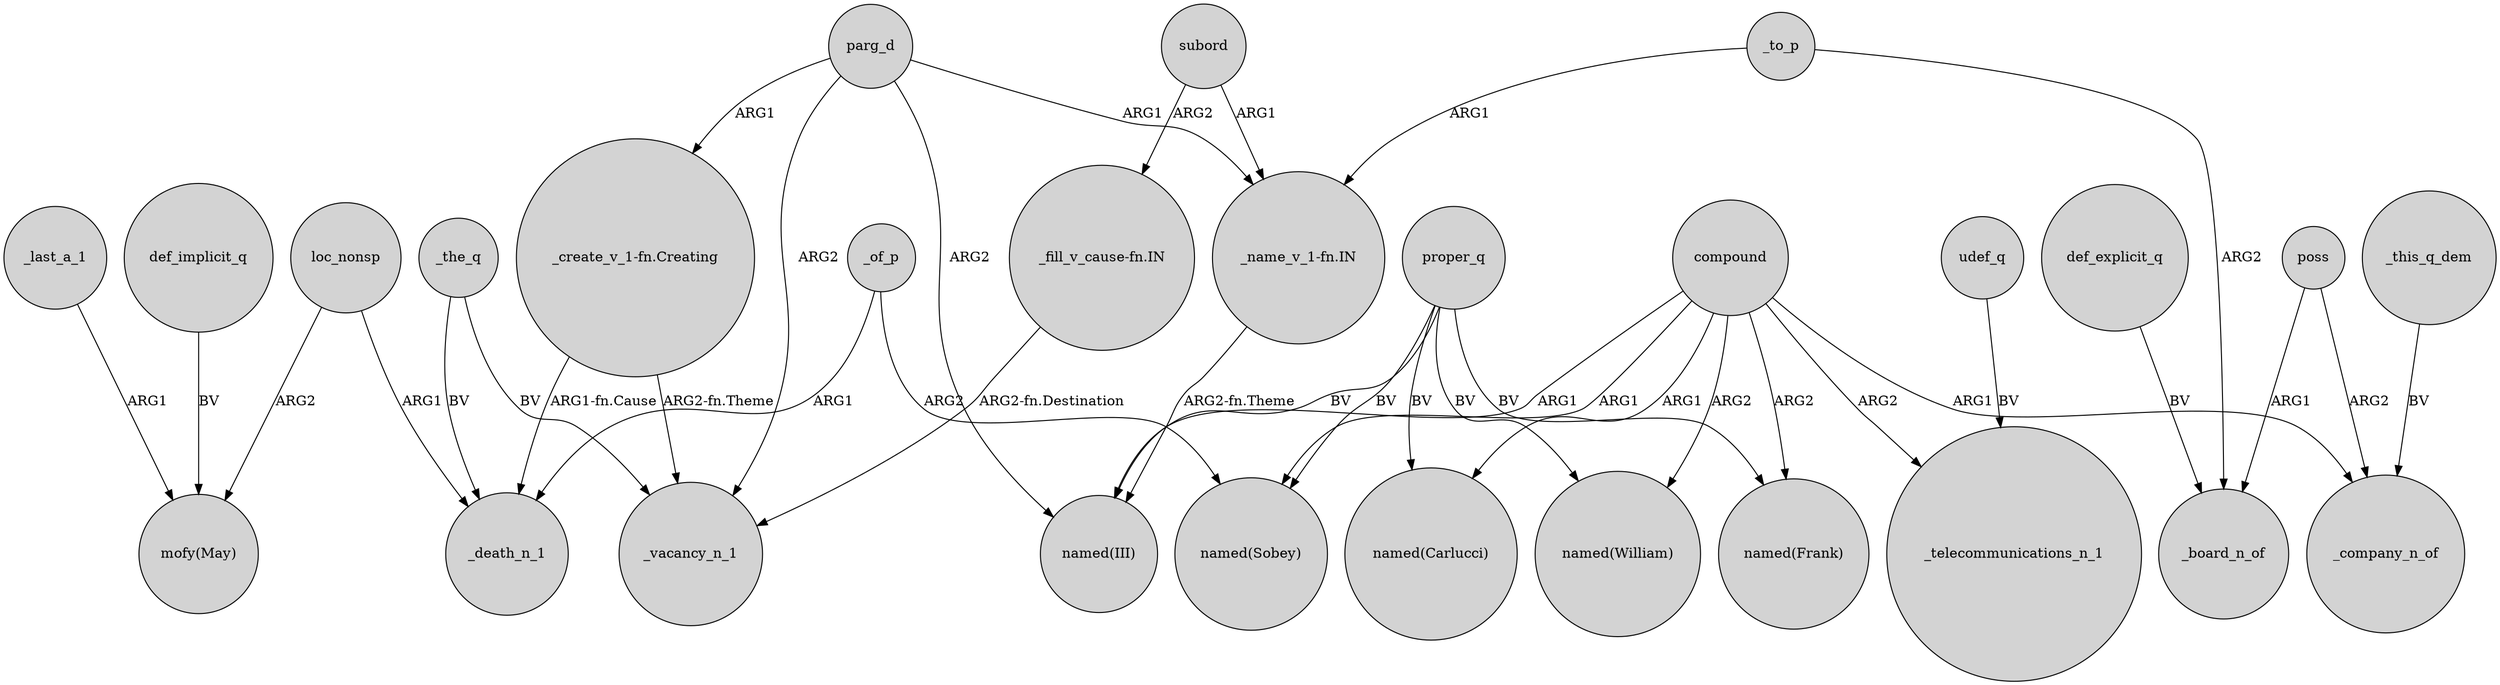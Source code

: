 digraph {
	node [shape=circle style=filled]
	_last_a_1 -> "mofy(May)" [label=ARG1]
	_of_p -> "named(Sobey)" [label=ARG2]
	_the_q -> _vacancy_n_1 [label=BV]
	loc_nonsp -> "mofy(May)" [label=ARG2]
	_this_q_dem -> _company_n_of [label=BV]
	_of_p -> _death_n_1 [label=ARG1]
	subord -> "_fill_v_cause-fn.IN" [label=ARG2]
	parg_d -> "named(III)" [label=ARG2]
	proper_q -> "named(Sobey)" [label=BV]
	poss -> _board_n_of [label=ARG1]
	def_implicit_q -> "mofy(May)" [label=BV]
	def_explicit_q -> _board_n_of [label=BV]
	parg_d -> _vacancy_n_1 [label=ARG2]
	_to_p -> _board_n_of [label=ARG2]
	compound -> _telecommunications_n_1 [label=ARG2]
	loc_nonsp -> _death_n_1 [label=ARG1]
	compound -> "named(Sobey)" [label=ARG1]
	compound -> "named(Carlucci)" [label=ARG1]
	"_name_v_1-fn.IN" -> "named(III)" [label="ARG2-fn.Theme"]
	compound -> _company_n_of [label=ARG1]
	proper_q -> "named(Carlucci)" [label=BV]
	compound -> "named(William)" [label=ARG2]
	_to_p -> "_name_v_1-fn.IN" [label=ARG1]
	"_fill_v_cause-fn.IN" -> _vacancy_n_1 [label="ARG2-fn.Destination"]
	"_create_v_1-fn.Creating" -> _vacancy_n_1 [label="ARG2-fn.Theme"]
	"_create_v_1-fn.Creating" -> _death_n_1 [label="ARG1-fn.Cause"]
	udef_q -> _telecommunications_n_1 [label=BV]
	subord -> "_name_v_1-fn.IN" [label=ARG1]
	poss -> _company_n_of [label=ARG2]
	parg_d -> "_create_v_1-fn.Creating" [label=ARG1]
	proper_q -> "named(III)" [label=BV]
	_the_q -> _death_n_1 [label=BV]
	compound -> "named(Frank)" [label=ARG2]
	compound -> "named(III)" [label=ARG1]
	parg_d -> "_name_v_1-fn.IN" [label=ARG1]
	proper_q -> "named(William)" [label=BV]
	proper_q -> "named(Frank)" [label=BV]
}
